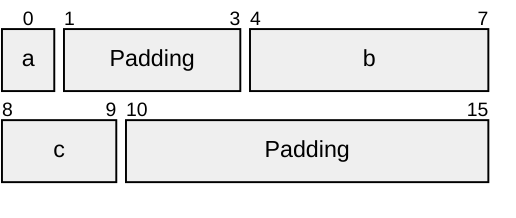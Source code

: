 ---
config:
  packet:
    bitsPerRow: 8
---
packet-beta
0: "a"
1-3: "Padding"
4-7: "b"
8-9: "c"
10-15: "Padding"